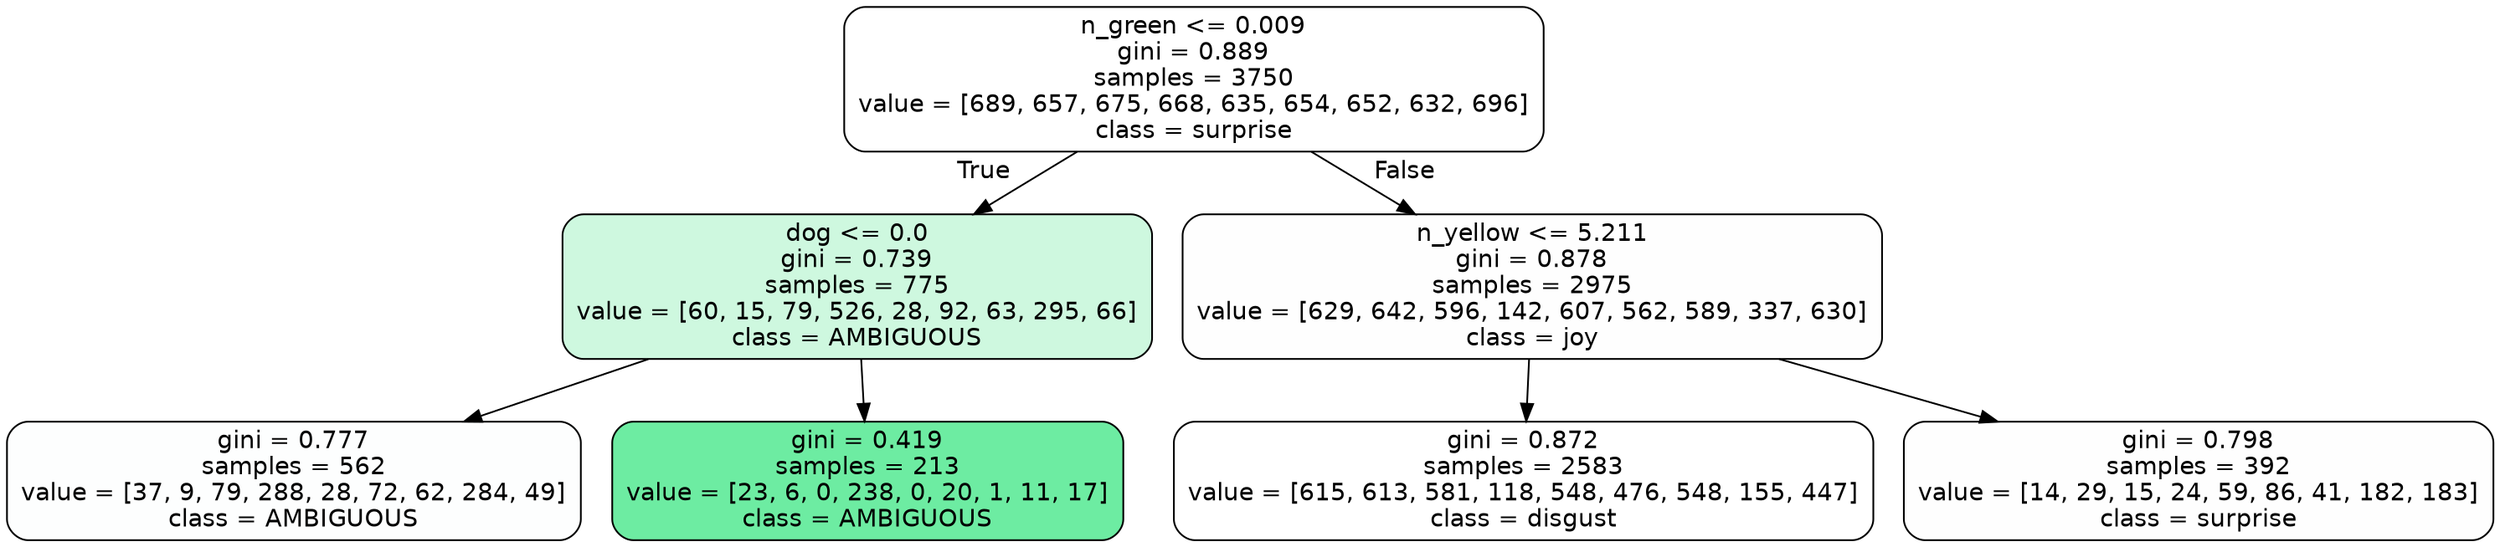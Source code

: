 digraph Tree {
node [shape=box, style="filled, rounded", color="black", fontname=helvetica] ;
edge [fontname=helvetica] ;
0 [label="n_green <= 0.009\ngini = 0.889\nsamples = 3750\nvalue = [689, 657, 675, 668, 635, 654, 652, 632, 696]\nclass = surprise", fillcolor="#e5396400"] ;
1 [label="dog <= 0.0\ngini = 0.739\nsamples = 775\nvalue = [60, 15, 79, 526, 28, 92, 63, 295, 66]\nclass = AMBIGUOUS", fillcolor="#39e5813f"] ;
0 -> 1 [labeldistance=2.5, labelangle=45, headlabel="True"] ;
2 [label="gini = 0.777\nsamples = 562\nvalue = [37, 9, 79, 288, 28, 72, 62, 284, 49]\nclass = AMBIGUOUS", fillcolor="#39e58102"] ;
1 -> 2 ;
3 [label="gini = 0.419\nsamples = 213\nvalue = [23, 6, 0, 238, 0, 20, 1, 11, 17]\nclass = AMBIGUOUS", fillcolor="#39e581bb"] ;
1 -> 3 ;
4 [label="n_yellow <= 5.211\ngini = 0.878\nsamples = 2975\nvalue = [629, 642, 596, 142, 607, 562, 589, 337, 630]\nclass = joy", fillcolor="#d7e53901"] ;
0 -> 4 [labeldistance=2.5, labelangle=-45, headlabel="False"] ;
5 [label="gini = 0.872\nsamples = 2583\nvalue = [615, 613, 581, 118, 548, 476, 548, 155, 447]\nclass = disgust", fillcolor="#e5813900"] ;
4 -> 5 ;
6 [label="gini = 0.798\nsamples = 392\nvalue = [14, 29, 15, 24, 59, 86, 41, 182, 183]\nclass = surprise", fillcolor="#e5396401"] ;
4 -> 6 ;
}